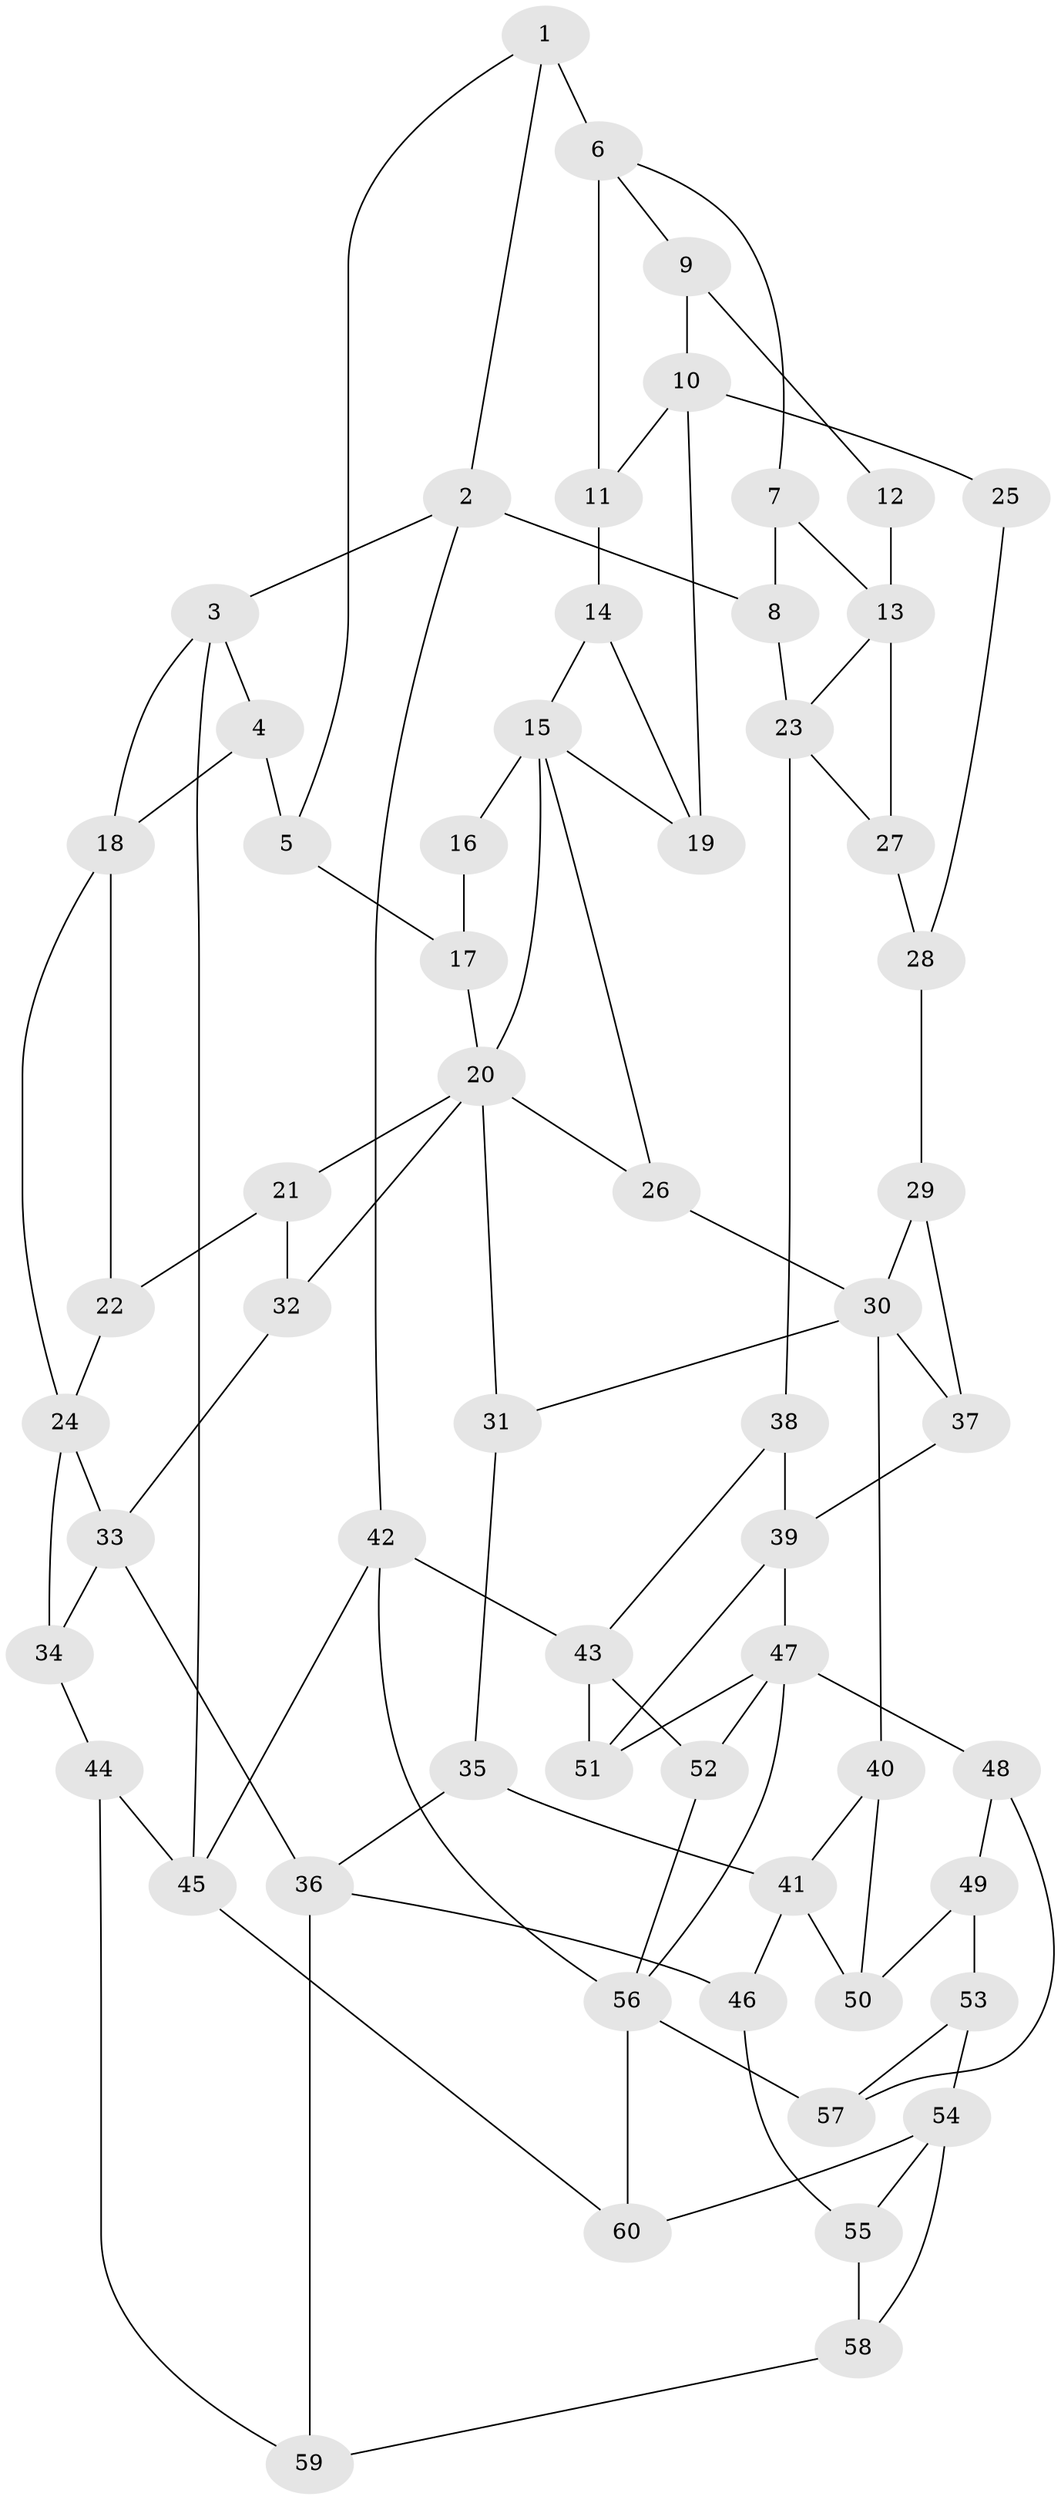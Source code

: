 // original degree distribution, {3: 0.016666666666666666, 4: 0.25, 6: 0.23333333333333334, 5: 0.5}
// Generated by graph-tools (version 1.1) at 2025/38/03/09/25 02:38:20]
// undirected, 60 vertices, 102 edges
graph export_dot {
graph [start="1"]
  node [color=gray90,style=filled];
  1;
  2;
  3;
  4;
  5;
  6;
  7;
  8;
  9;
  10;
  11;
  12;
  13;
  14;
  15;
  16;
  17;
  18;
  19;
  20;
  21;
  22;
  23;
  24;
  25;
  26;
  27;
  28;
  29;
  30;
  31;
  32;
  33;
  34;
  35;
  36;
  37;
  38;
  39;
  40;
  41;
  42;
  43;
  44;
  45;
  46;
  47;
  48;
  49;
  50;
  51;
  52;
  53;
  54;
  55;
  56;
  57;
  58;
  59;
  60;
  1 -- 2 [weight=1.0];
  1 -- 5 [weight=1.0];
  1 -- 6 [weight=2.0];
  2 -- 3 [weight=1.0];
  2 -- 8 [weight=1.0];
  2 -- 42 [weight=1.0];
  3 -- 4 [weight=1.0];
  3 -- 18 [weight=1.0];
  3 -- 45 [weight=1.0];
  4 -- 5 [weight=1.0];
  4 -- 18 [weight=3.0];
  5 -- 17 [weight=1.0];
  6 -- 7 [weight=1.0];
  6 -- 9 [weight=1.0];
  6 -- 11 [weight=1.0];
  7 -- 8 [weight=1.0];
  7 -- 13 [weight=1.0];
  8 -- 23 [weight=2.0];
  9 -- 10 [weight=2.0];
  9 -- 12 [weight=1.0];
  10 -- 11 [weight=1.0];
  10 -- 19 [weight=1.0];
  10 -- 25 [weight=2.0];
  11 -- 14 [weight=1.0];
  12 -- 13 [weight=2.0];
  13 -- 23 [weight=1.0];
  13 -- 27 [weight=1.0];
  14 -- 15 [weight=1.0];
  14 -- 19 [weight=1.0];
  15 -- 16 [weight=2.0];
  15 -- 19 [weight=1.0];
  15 -- 20 [weight=1.0];
  15 -- 26 [weight=1.0];
  16 -- 17 [weight=1.0];
  17 -- 20 [weight=1.0];
  18 -- 22 [weight=1.0];
  18 -- 24 [weight=1.0];
  20 -- 21 [weight=1.0];
  20 -- 26 [weight=1.0];
  20 -- 31 [weight=1.0];
  20 -- 32 [weight=1.0];
  21 -- 22 [weight=1.0];
  21 -- 32 [weight=1.0];
  22 -- 24 [weight=1.0];
  23 -- 27 [weight=1.0];
  23 -- 38 [weight=2.0];
  24 -- 33 [weight=1.0];
  24 -- 34 [weight=1.0];
  25 -- 28 [weight=1.0];
  26 -- 30 [weight=2.0];
  27 -- 28 [weight=1.0];
  28 -- 29 [weight=1.0];
  29 -- 30 [weight=1.0];
  29 -- 37 [weight=1.0];
  30 -- 31 [weight=1.0];
  30 -- 37 [weight=1.0];
  30 -- 40 [weight=1.0];
  31 -- 35 [weight=1.0];
  32 -- 33 [weight=1.0];
  33 -- 34 [weight=2.0];
  33 -- 36 [weight=2.0];
  34 -- 44 [weight=1.0];
  35 -- 36 [weight=1.0];
  35 -- 41 [weight=2.0];
  36 -- 46 [weight=1.0];
  36 -- 59 [weight=1.0];
  37 -- 39 [weight=1.0];
  38 -- 39 [weight=1.0];
  38 -- 43 [weight=2.0];
  39 -- 47 [weight=1.0];
  39 -- 51 [weight=1.0];
  40 -- 41 [weight=1.0];
  40 -- 50 [weight=1.0];
  41 -- 46 [weight=2.0];
  41 -- 50 [weight=1.0];
  42 -- 43 [weight=1.0];
  42 -- 45 [weight=1.0];
  42 -- 56 [weight=1.0];
  43 -- 51 [weight=2.0];
  43 -- 52 [weight=1.0];
  44 -- 45 [weight=1.0];
  44 -- 59 [weight=1.0];
  45 -- 60 [weight=1.0];
  46 -- 55 [weight=2.0];
  47 -- 48 [weight=1.0];
  47 -- 51 [weight=1.0];
  47 -- 52 [weight=1.0];
  47 -- 56 [weight=1.0];
  48 -- 49 [weight=1.0];
  48 -- 57 [weight=1.0];
  49 -- 50 [weight=1.0];
  49 -- 53 [weight=1.0];
  52 -- 56 [weight=1.0];
  53 -- 54 [weight=1.0];
  53 -- 57 [weight=1.0];
  54 -- 55 [weight=3.0];
  54 -- 58 [weight=1.0];
  54 -- 60 [weight=1.0];
  55 -- 58 [weight=1.0];
  56 -- 57 [weight=2.0];
  56 -- 60 [weight=1.0];
  58 -- 59 [weight=1.0];
}
